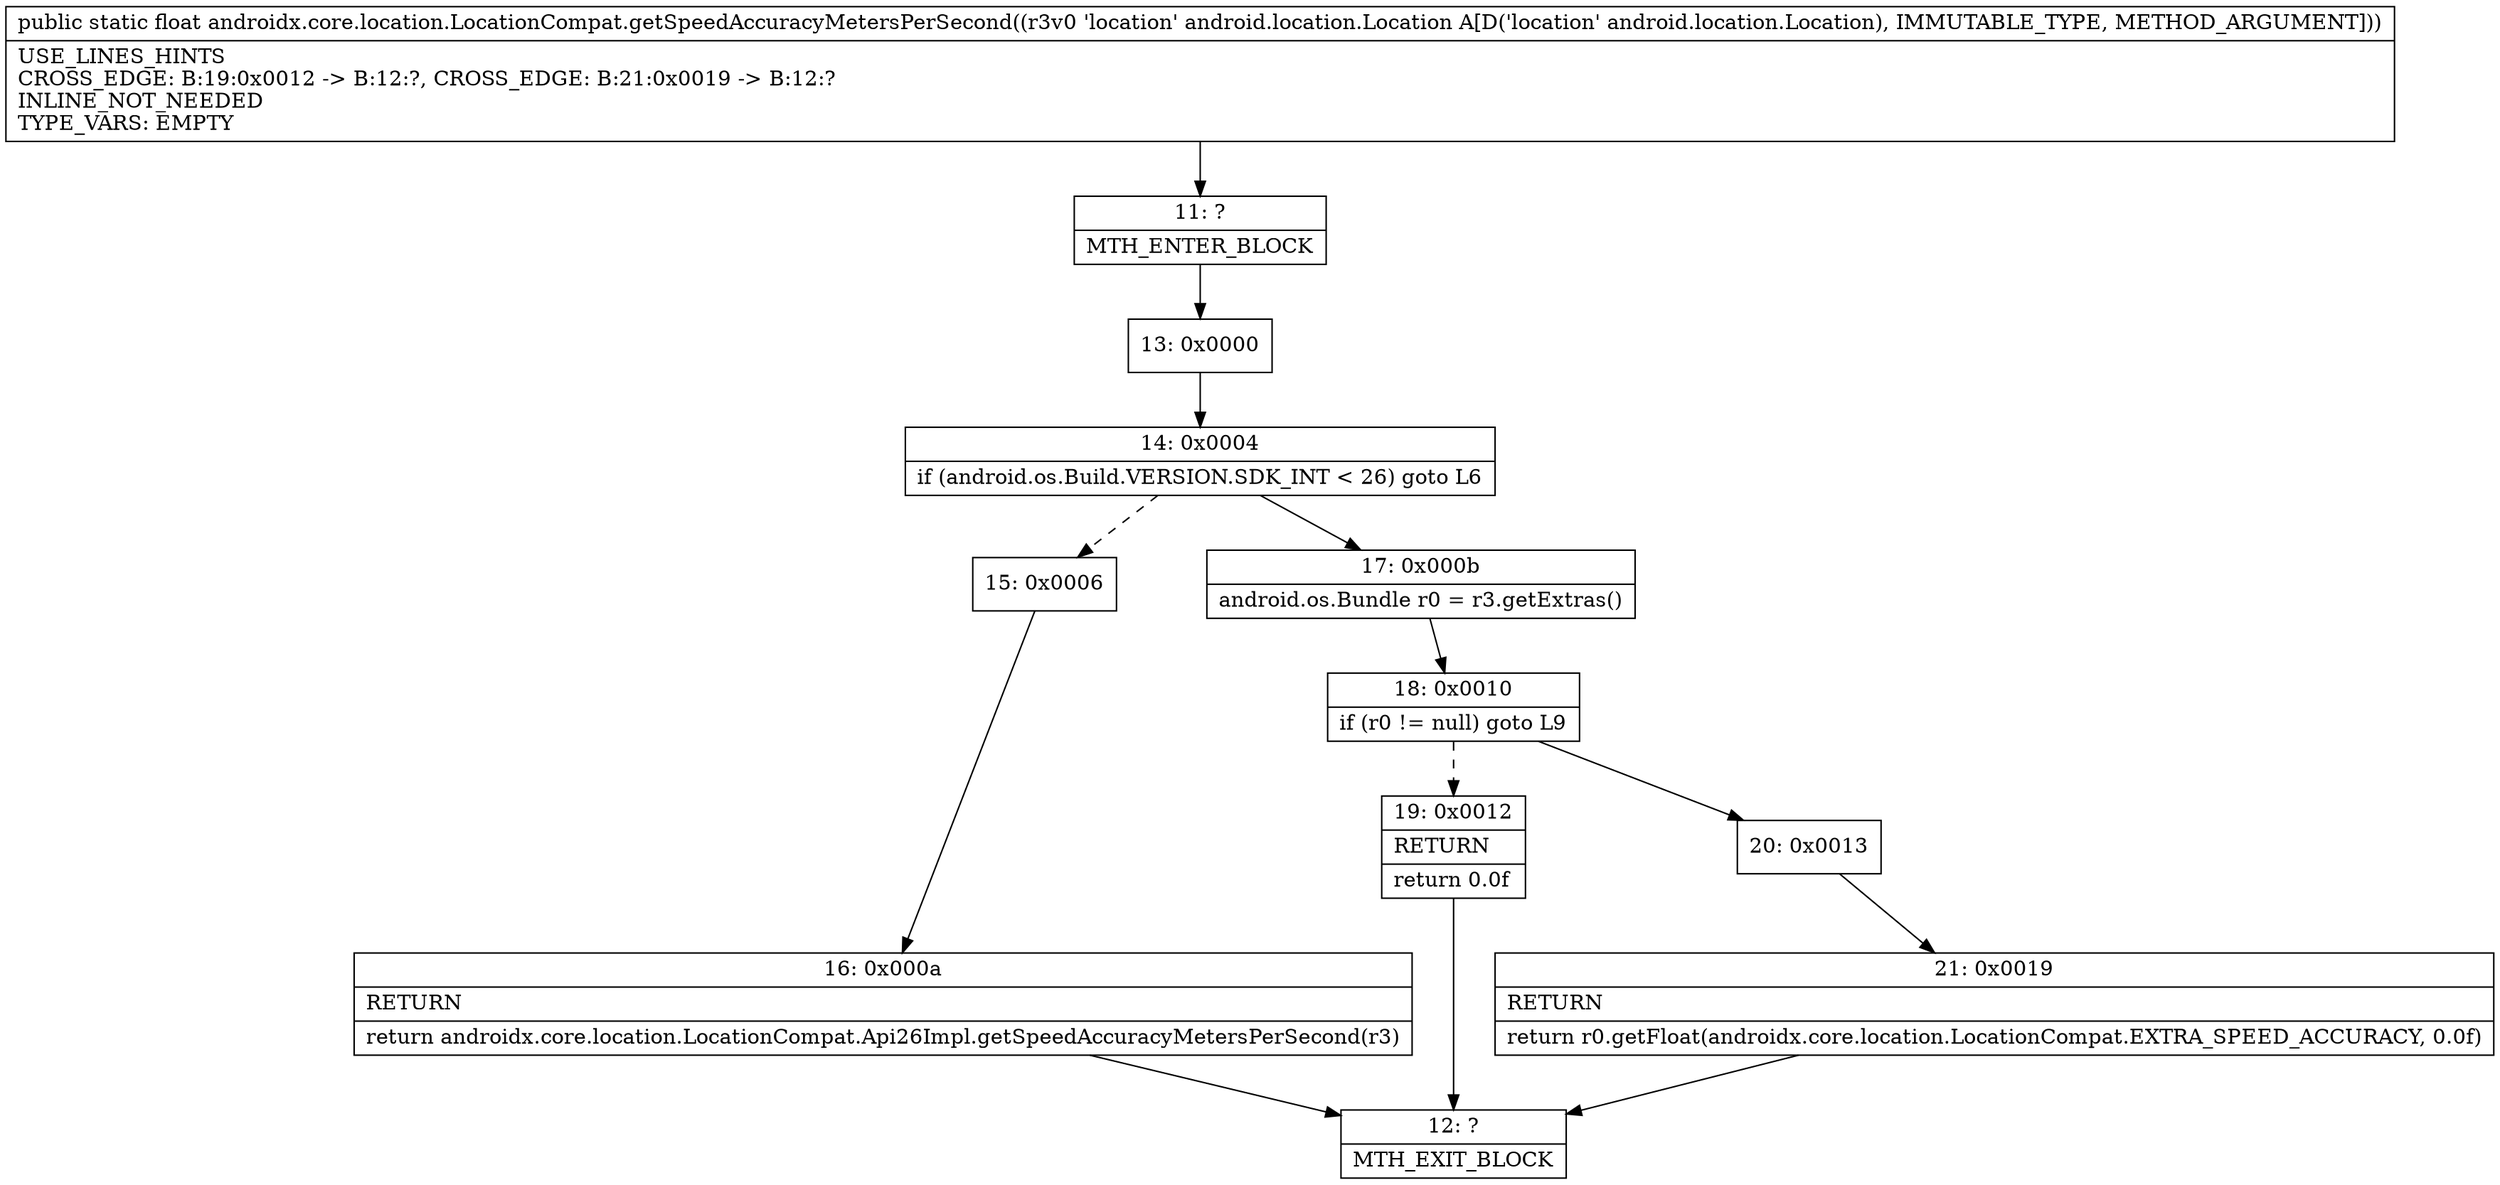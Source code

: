 digraph "CFG forandroidx.core.location.LocationCompat.getSpeedAccuracyMetersPerSecond(Landroid\/location\/Location;)F" {
Node_11 [shape=record,label="{11\:\ ?|MTH_ENTER_BLOCK\l}"];
Node_13 [shape=record,label="{13\:\ 0x0000}"];
Node_14 [shape=record,label="{14\:\ 0x0004|if (android.os.Build.VERSION.SDK_INT \< 26) goto L6\l}"];
Node_15 [shape=record,label="{15\:\ 0x0006}"];
Node_16 [shape=record,label="{16\:\ 0x000a|RETURN\l|return androidx.core.location.LocationCompat.Api26Impl.getSpeedAccuracyMetersPerSecond(r3)\l}"];
Node_12 [shape=record,label="{12\:\ ?|MTH_EXIT_BLOCK\l}"];
Node_17 [shape=record,label="{17\:\ 0x000b|android.os.Bundle r0 = r3.getExtras()\l}"];
Node_18 [shape=record,label="{18\:\ 0x0010|if (r0 != null) goto L9\l}"];
Node_19 [shape=record,label="{19\:\ 0x0012|RETURN\l|return 0.0f\l}"];
Node_20 [shape=record,label="{20\:\ 0x0013}"];
Node_21 [shape=record,label="{21\:\ 0x0019|RETURN\l|return r0.getFloat(androidx.core.location.LocationCompat.EXTRA_SPEED_ACCURACY, 0.0f)\l}"];
MethodNode[shape=record,label="{public static float androidx.core.location.LocationCompat.getSpeedAccuracyMetersPerSecond((r3v0 'location' android.location.Location A[D('location' android.location.Location), IMMUTABLE_TYPE, METHOD_ARGUMENT]))  | USE_LINES_HINTS\lCROSS_EDGE: B:19:0x0012 \-\> B:12:?, CROSS_EDGE: B:21:0x0019 \-\> B:12:?\lINLINE_NOT_NEEDED\lTYPE_VARS: EMPTY\l}"];
MethodNode -> Node_11;Node_11 -> Node_13;
Node_13 -> Node_14;
Node_14 -> Node_15[style=dashed];
Node_14 -> Node_17;
Node_15 -> Node_16;
Node_16 -> Node_12;
Node_17 -> Node_18;
Node_18 -> Node_19[style=dashed];
Node_18 -> Node_20;
Node_19 -> Node_12;
Node_20 -> Node_21;
Node_21 -> Node_12;
}

